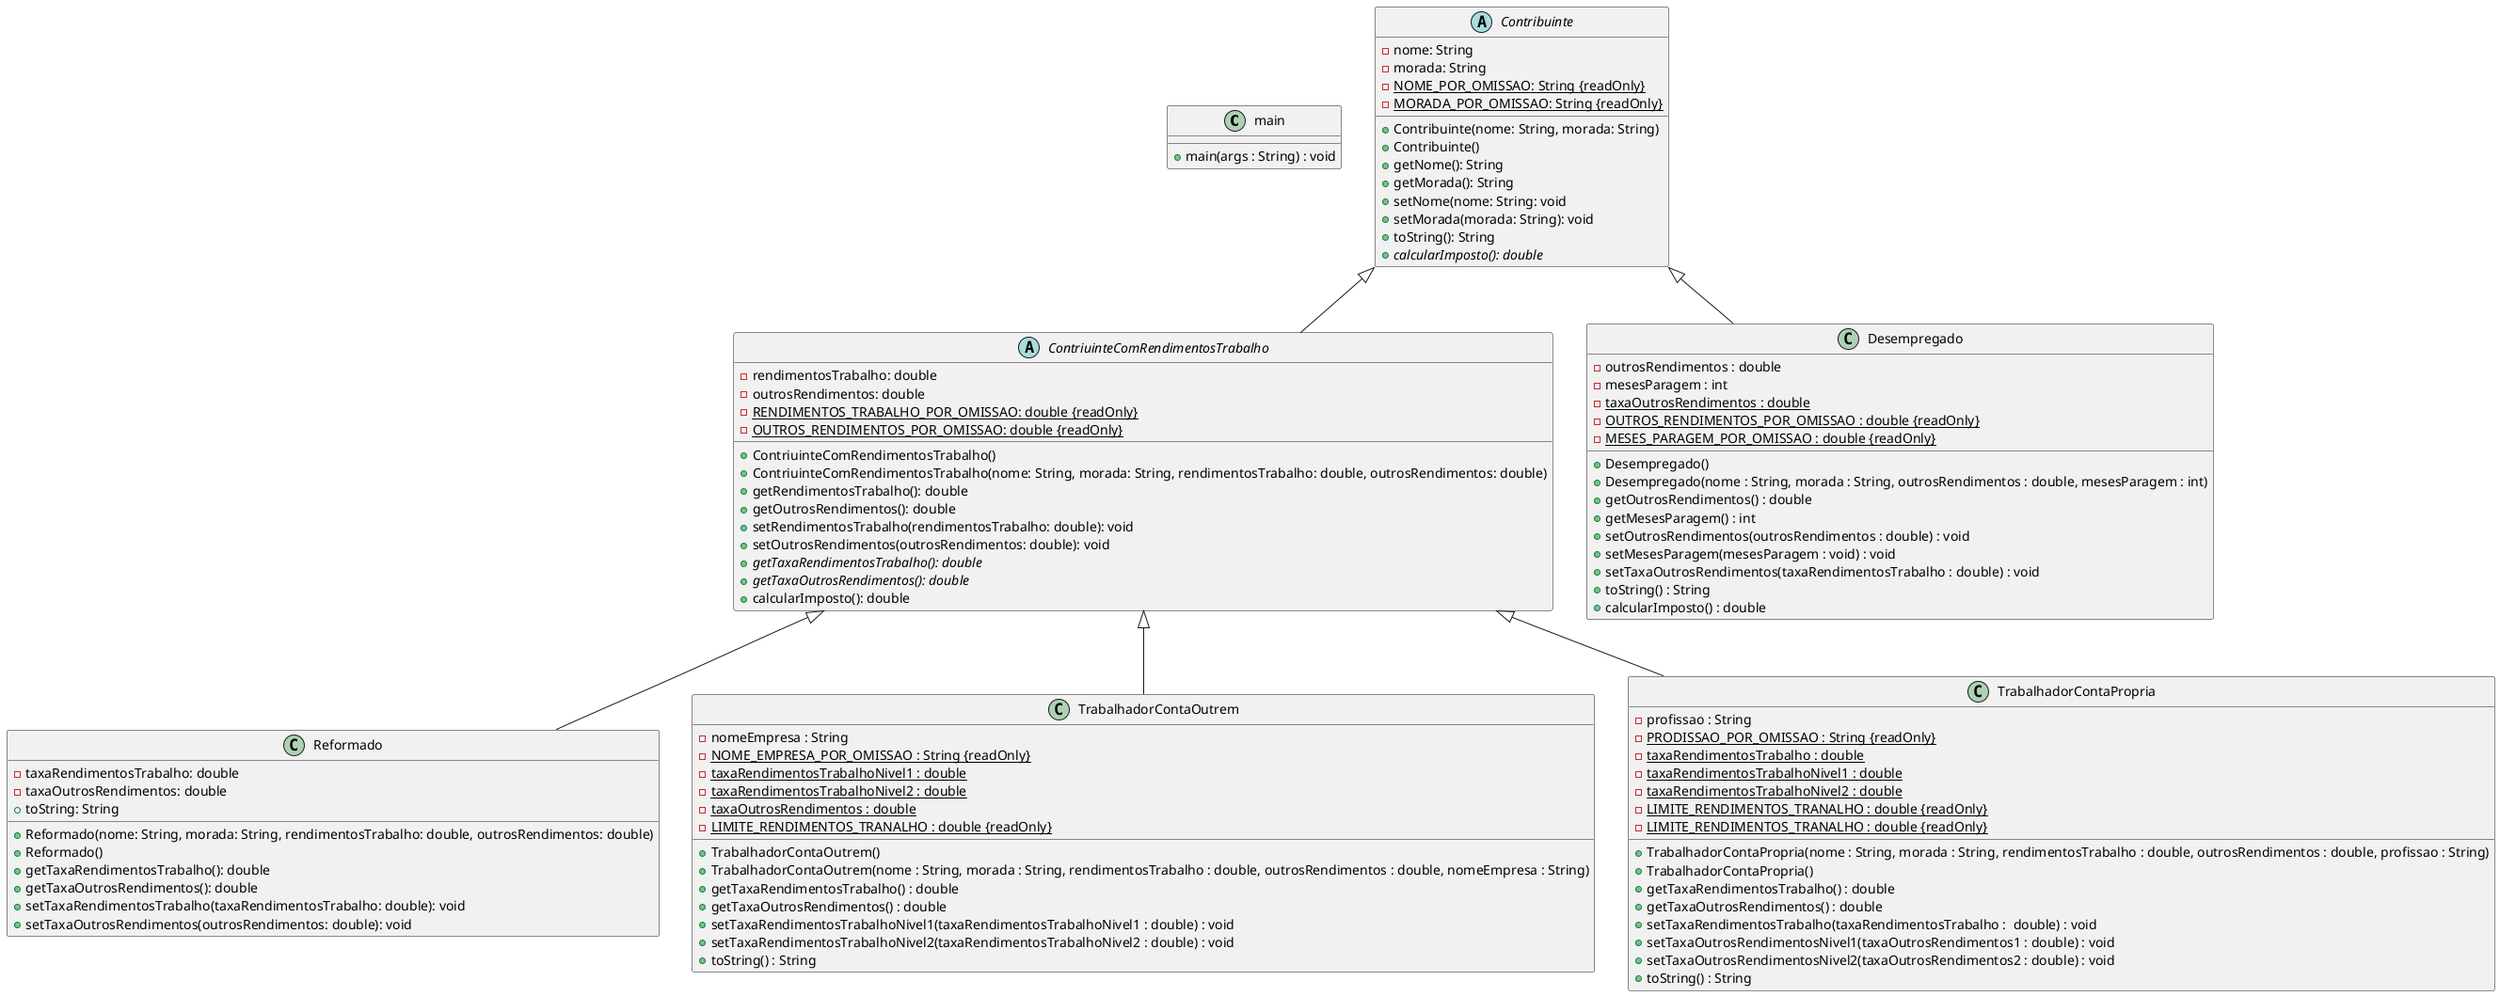 @startuml

class main{
    + main(args : String) : void
}
abstract class Contribuinte{
    - nome: String
    - morada: String
    - {static} NOME_POR_OMISSAO: String {readOnly}
    - {static} MORADA_POR_OMISSAO: String {readOnly}
    + Contribuinte(nome: String, morada: String)
    + Contribuinte()
    + getNome(): String
    + getMorada(): String
    + setNome(nome: String: void
    + setMorada(morada: String): void
    + toString(): String
    +{abstract} calcularImposto(): double
}

 abstract class ContriuinteComRendimentosTrabalho extends Contribuinte{
    - rendimentosTrabalho: double
    - outrosRendimentos: double
    - {static} RENDIMENTOS_TRABALHO_POR_OMISSAO: double {readOnly}
    - {static} OUTROS_RENDIMENTOS_POR_OMISSAO: double {readOnly}
    + ContriuinteComRendimentosTrabalho()
    + ContriuinteComRendimentosTrabalho(nome: String, morada: String, rendimentosTrabalho: double, outrosRendimentos: double)
    + getRendimentosTrabalho(): double
    + getOutrosRendimentos(): double
    + setRendimentosTrabalho(rendimentosTrabalho: double): void
    + setOutrosRendimentos(outrosRendimentos: double): void
    + {abstract} getTaxaRendimentosTrabalho(): double
    + {abstract} getTaxaOutrosRendimentos(): double
    + calcularImposto(): double
}

class Reformado extends ContriuinteComRendimentosTrabalho{
    - taxaRendimentosTrabalho: double
    - taxaOutrosRendimentos: double
    + Reformado(nome: String, morada: String, rendimentosTrabalho: double, outrosRendimentos: double)
    + Reformado()
    + getTaxaRendimentosTrabalho(): double
    + getTaxaOutrosRendimentos(): double
    + setTaxaRendimentosTrabalho(taxaRendimentosTrabalho: double): void
    + setTaxaOutrosRendimentos(outrosRendimentos: double): void
    + toString: String
}

class Desempregado extends Contribuinte{
    - outrosRendimentos : double
    - mesesParagem : int
    - {static} taxaOutrosRendimentos : double
    - {static} OUTROS_RENDIMENTOS_POR_OMISSAO : double {readOnly}
    - {static} MESES_PARAGEM_POR_OMISSAO : double {readOnly}
    + Desempregado()
    + Desempregado(nome : String, morada : String, outrosRendimentos : double, mesesParagem : int)
    + getOutrosRendimentos() : double
    + getMesesParagem() : int
    + setOutrosRendimentos(outrosRendimentos : double) : void
    + setMesesParagem(mesesParagem : void) : void
    + setTaxaOutrosRendimentos(taxaRendimentosTrabalho : double) : void
    + toString() : String
    + calcularImposto() : double
}

class TrabalhadorContaOutrem extends ContriuinteComRendimentosTrabalho{
    - nomeEmpresa : String
    - {static} NOME_EMPRESA_POR_OMISSAO : String {readOnly}
    - {static} taxaRendimentosTrabalhoNivel1 : double
    - {static} taxaRendimentosTrabalhoNivel2 : double
    - {static} taxaOutrosRendimentos : double
    - {static} LIMITE_RENDIMENTOS_TRANALHO : double {readOnly}
    + TrabalhadorContaOutrem()
    + TrabalhadorContaOutrem(nome : String, morada : String, rendimentosTrabalho : double, outrosRendimentos : double, nomeEmpresa : String)
    + getTaxaRendimentosTrabalho() : double
    + getTaxaOutrosRendimentos() : double
    + setTaxaRendimentosTrabalhoNivel1(taxaRendimentosTrabalhoNivel1 : double) : void
    + setTaxaRendimentosTrabalhoNivel2(taxaRendimentosTrabalhoNivel2 : double) : void
    + toString() : String
}

class TrabalhadorContaPropria extends ContriuinteComRendimentosTrabalho{
    - profissao : String
    - {static} PRODISSAO_POR_OMISSAO : String {readOnly}
    - {static} taxaRendimentosTrabalho : double
    - {static} taxaRendimentosTrabalhoNivel1 : double
    - {static} taxaRendimentosTrabalhoNivel2 : double
    - {static} LIMITE_RENDIMENTOS_TRANALHO : double {readOnly}
    - {static} LIMITE_RENDIMENTOS_TRANALHO : double {readOnly}
    + TrabalhadorContaPropria(nome : String, morada : String, rendimentosTrabalho : double, outrosRendimentos : double, profissao : String)
    + TrabalhadorContaPropria()
    + getTaxaRendimentosTrabalho() : double
    + getTaxaOutrosRendimentos() : double
    + setTaxaRendimentosTrabalho(taxaRendimentosTrabalho :  double) : void
    + setTaxaOutrosRendimentosNivel1(taxaOutrosRendimentos1 : double) : void
    + setTaxaOutrosRendimentosNivel2(taxaOutrosRendimentos2 : double) : void
    + toString() : String
}

@enduml